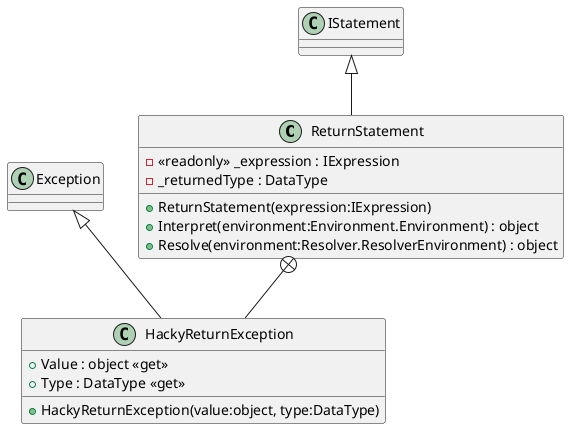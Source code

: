 @startuml
class ReturnStatement {
    - <<readonly>> _expression : IExpression
    - _returnedType : DataType
    + ReturnStatement(expression:IExpression)
    + Interpret(environment:Environment.Environment) : object
    + Resolve(environment:Resolver.ResolverEnvironment) : object
}
class HackyReturnException {
    + HackyReturnException(value:object, type:DataType)
    + Value : object <<get>>
    + Type : DataType <<get>>
}
IStatement <|-- ReturnStatement
ReturnStatement +-- HackyReturnException
Exception <|-- HackyReturnException
@enduml

